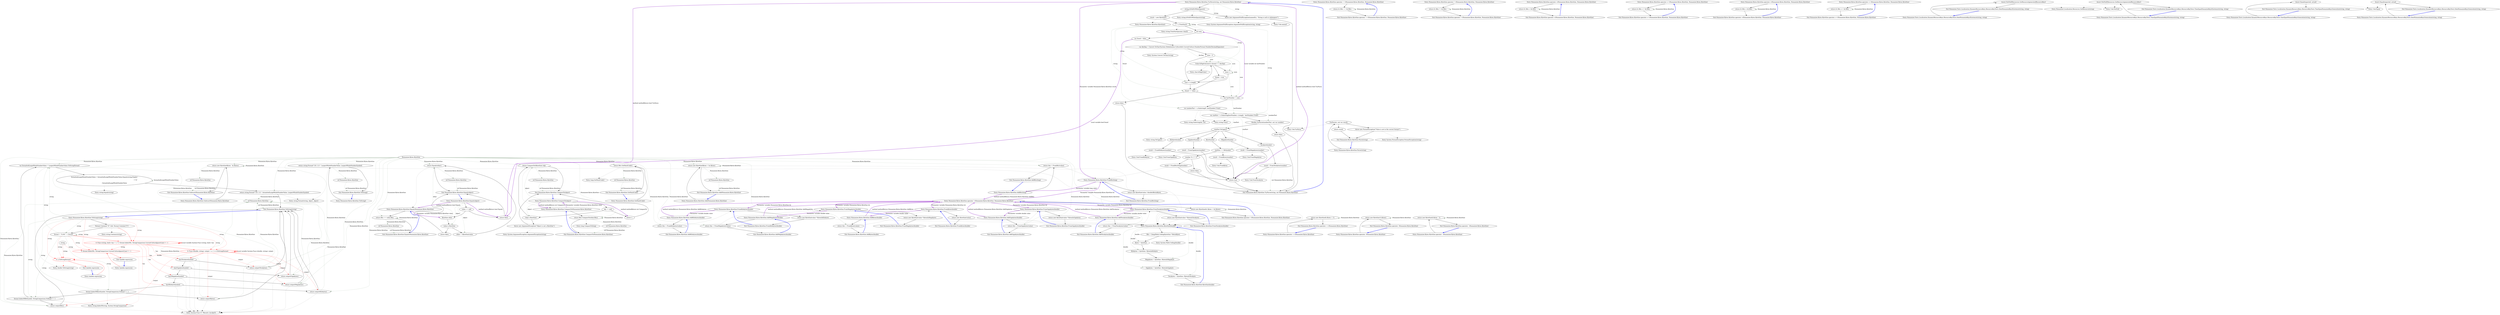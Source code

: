 digraph  {
n204 [label="Humanizer.Bytes.ByteSize", span=""];
n205 [label="ref Humanizer.Bytes.ByteSize", span=""];
n206 [label="ref Humanizer.Bytes.ByteSize", span=""];
n207 [label=string, span=""];
n208 [label="ref Humanizer.Bytes.ByteSize", span=""];
n209 [label="ref Humanizer.Bytes.ByteSize", span=""];
n210 [label="ref Humanizer.Bytes.ByteSize", span=""];
n211 [label="ref Humanizer.Bytes.ByteSize", span=""];
n212 [label="ref Humanizer.Bytes.ByteSize", span=""];
n213 [label="ref Humanizer.Bytes.ByteSize", span=""];
n214 [label="ref Humanizer.Bytes.ByteSize", span=""];
n0 [cluster="Humanizer.Bytes.ByteSize.ByteSize(double)", label="Entry Humanizer.Bytes.ByteSize.ByteSize(double)", span="102-102"];
n1 [cluster="Humanizer.Bytes.ByteSize.ByteSize(double)", label="Bits = (long)Math.Ceiling(byteSize * BitsInByte)", span="106-106"];
n2 [cluster="Humanizer.Bytes.ByteSize.ByteSize(double)", label="Bytes = byteSize", span="108-108"];
n3 [cluster="Humanizer.Bytes.ByteSize.ByteSize(double)", label="Kilobytes = byteSize / BytesInKilobyte", span="109-109"];
n4 [cluster="Humanizer.Bytes.ByteSize.ByteSize(double)", label="Megabytes = byteSize / BytesInMegabyte", span="110-110"];
n5 [cluster="Humanizer.Bytes.ByteSize.ByteSize(double)", label="Gigabytes = byteSize / BytesInGigabyte", span="111-111"];
n6 [cluster="Humanizer.Bytes.ByteSize.ByteSize(double)", label="Terabytes = byteSize / BytesInTerabyte", span="112-112"];
n8 [cluster="System.Math.Ceiling(double)", label="Entry System.Math.Ceiling(double)", span="0-0"];
n7 [cluster="Humanizer.Bytes.ByteSize.ByteSize(double)", label="Exit Humanizer.Bytes.ByteSize.ByteSize(double)", span="102-102"];
n9 [cluster="Humanizer.Bytes.ByteSize.FromBits(long)", label="Entry Humanizer.Bytes.ByteSize.FromBits(long)", span="115-115"];
n10 [cluster="Humanizer.Bytes.ByteSize.FromBits(long)", label="return new ByteSize(value / (double)BitsInByte);", span="117-117"];
n11 [cluster="Humanizer.Bytes.ByteSize.FromBits(long)", label="Exit Humanizer.Bytes.ByteSize.FromBits(long)", span="115-115"];
n12 [cluster="Humanizer.Bytes.ByteSize.FromBytes(double)", label="Entry Humanizer.Bytes.ByteSize.FromBytes(double)", span="120-120"];
n13 [cluster="Humanizer.Bytes.ByteSize.FromBytes(double)", label="return new ByteSize(value);", span="122-122"];
n14 [cluster="Humanizer.Bytes.ByteSize.FromBytes(double)", label="Exit Humanizer.Bytes.ByteSize.FromBytes(double)", span="120-120"];
n15 [cluster="Humanizer.Bytes.ByteSize.FromKilobytes(double)", label="Entry Humanizer.Bytes.ByteSize.FromKilobytes(double)", span="125-125"];
n16 [cluster="Humanizer.Bytes.ByteSize.FromKilobytes(double)", label="return new ByteSize(value * BytesInKilobyte);", span="127-127"];
n17 [cluster="Humanizer.Bytes.ByteSize.FromKilobytes(double)", label="Exit Humanizer.Bytes.ByteSize.FromKilobytes(double)", span="125-125"];
n18 [cluster="Humanizer.Bytes.ByteSize.FromMegabytes(double)", label="Entry Humanizer.Bytes.ByteSize.FromMegabytes(double)", span="130-130"];
n19 [cluster="Humanizer.Bytes.ByteSize.FromMegabytes(double)", label="return new ByteSize(value * BytesInMegabyte);", span="132-132"];
n20 [cluster="Humanizer.Bytes.ByteSize.FromMegabytes(double)", label="Exit Humanizer.Bytes.ByteSize.FromMegabytes(double)", span="130-130"];
n21 [cluster="Humanizer.Bytes.ByteSize.FromGigabytes(double)", label="Entry Humanizer.Bytes.ByteSize.FromGigabytes(double)", span="135-135"];
n22 [cluster="Humanizer.Bytes.ByteSize.FromGigabytes(double)", label="return new ByteSize(value * BytesInGigabyte);", span="137-137"];
n23 [cluster="Humanizer.Bytes.ByteSize.FromGigabytes(double)", label="Exit Humanizer.Bytes.ByteSize.FromGigabytes(double)", span="135-135"];
n24 [cluster="Humanizer.Bytes.ByteSize.FromTerabytes(double)", label="Entry Humanizer.Bytes.ByteSize.FromTerabytes(double)", span="140-140"];
n25 [cluster="Humanizer.Bytes.ByteSize.FromTerabytes(double)", label="return new ByteSize(value * BytesInTerabyte);", span="142-142"];
n26 [cluster="Humanizer.Bytes.ByteSize.FromTerabytes(double)", label="Exit Humanizer.Bytes.ByteSize.FromTerabytes(double)", span="140-140"];
n27 [cluster="Humanizer.Bytes.ByteSize.ToString()", label="Entry Humanizer.Bytes.ByteSize.ToString()", span="151-151"];
n28 [cluster="Humanizer.Bytes.ByteSize.ToString()", label="return string.Format(''{0} {1}'', LargestWholeNumberValue, LargestWholeNumberSymbol);", span="153-153"];
n29 [cluster="Humanizer.Bytes.ByteSize.ToString()", label="Exit Humanizer.Bytes.ByteSize.ToString()", span="151-151"];
n30 [cluster="string.Format(string, object, object)", label="Entry string.Format(string, object, object)", span="0-0"];
n31 [cluster="Humanizer.Bytes.ByteSize.ToString(string)", label="Entry Humanizer.Bytes.ByteSize.ToString(string)", span="156-156"];
n32 [cluster="Humanizer.Bytes.ByteSize.ToString(string)", label="!format.Contains(''#'') && !format.Contains(''0'')", span="158-158"];
n33 [cluster="Humanizer.Bytes.ByteSize.ToString(string)", label="format = ''0.## '' + format", span="159-159"];
n34 [cluster="Humanizer.Bytes.ByteSize.ToString(string)", color=red, community=0, label="0: Func<string, bool> has = s => format.IndexOf(s, StringComparison.CurrentCultureIgnoreCase) != -1", span="161-161"];
n58 [cluster="lambda expression", color=red, community=0, label="0: format.IndexOf(s, StringComparison.CurrentCultureIgnoreCase) != -1", span="161-161"];
n35 [cluster="Humanizer.Bytes.ByteSize.ToString(string)", color=red, community=0, label="0: Func<double, string> output = n => n.ToString(format)", span="162-162"];
n61 [cluster="lambda expression", color=red, community=0, label="0: n.ToString(format)", span="162-162"];
n44 [cluster="Humanizer.Bytes.ByteSize.ToString(string)", label="format.IndexOf(ByteSymbol, StringComparison.Ordinal) != -1", span="174-174"];
n46 [cluster="Humanizer.Bytes.ByteSize.ToString(string)", label="format.IndexOf(BitSymbol, StringComparison.Ordinal) != -1", span="177-177"];
n48 [cluster="Humanizer.Bytes.ByteSize.ToString(string)", label="var formattedLargeWholeNumberValue = LargestWholeNumberValue.ToString(format)", span="180-180"];
n52 [cluster="string.Contains(string)", label="Entry string.Contains(string)", span="0-0"];
n36 [cluster="Humanizer.Bytes.ByteSize.ToString(string)", label="has(TerabyteSymbol)", span="164-164"];
n38 [cluster="Humanizer.Bytes.ByteSize.ToString(string)", label="has(GigabyteSymbol)", span="166-166"];
n40 [cluster="Humanizer.Bytes.ByteSize.ToString(string)", label="has(MegabyteSymbol)", span="168-168"];
n42 [cluster="Humanizer.Bytes.ByteSize.ToString(string)", label="has(KilobyteSymbol)", span="170-170"];
n37 [cluster="Humanizer.Bytes.ByteSize.ToString(string)", label="return output(Terabytes);", span="165-165"];
n39 [cluster="Humanizer.Bytes.ByteSize.ToString(string)", label="return output(Gigabytes);", span="167-167"];
n41 [cluster="Humanizer.Bytes.ByteSize.ToString(string)", label="return output(Megabytes);", span="169-169"];
n43 [cluster="Humanizer.Bytes.ByteSize.ToString(string)", label="return output(Kilobytes);", span="171-171"];
n45 [cluster="Humanizer.Bytes.ByteSize.ToString(string)", label="return output(Bytes);", span="175-175"];
n47 [cluster="Humanizer.Bytes.ByteSize.ToString(string)", label="return output(Bits);", span="178-178"];
n53 [cluster="System.Func<T, TResult>.Invoke(T)", label="Entry System.Func<T, TResult>.Invoke(T)", span="0-0"];
n54 [cluster="string.IndexOf(string, System.StringComparison)", label="Entry string.IndexOf(string, System.StringComparison)", span="0-0"];
n49 [cluster="Humanizer.Bytes.ByteSize.ToString(string)", label="formattedLargeWholeNumberValue = formattedLargeWholeNumberValue.Equals(string.Empty)\r\n                                              ? ''0''\r\n                                              : formattedLargeWholeNumberValue", span="182-184"];
n55 [cluster="double.ToString(string)", label="Entry double.ToString(string)", span="0-0"];
n50 [cluster="Humanizer.Bytes.ByteSize.ToString(string)", label="return string.Format(''{0} {1}'', formattedLargeWholeNumberValue, LargestWholeNumberSymbol);", span="186-186"];
n56 [cluster="string.Equals(string)", label="Entry string.Equals(string)", span="0-0"];
n51 [cluster="Humanizer.Bytes.ByteSize.ToString(string)", label="Exit Humanizer.Bytes.ByteSize.ToString(string)", span="156-156"];
n57 [cluster="lambda expression", label="Entry lambda expression", span="161-161"];
n59 [cluster="lambda expression", label="Exit lambda expression", span="161-161"];
n60 [cluster="lambda expression", label="Entry lambda expression", span="162-162"];
n62 [cluster="lambda expression", label="Exit lambda expression", span="162-162"];
n63 [cluster="Humanizer.Bytes.ByteSize.Equals(object)", label="Entry Humanizer.Bytes.ByteSize.Equals(object)", span="189-189"];
n64 [cluster="Humanizer.Bytes.ByteSize.Equals(object)", label="value == null", span="191-191"];
n67 [cluster="Humanizer.Bytes.ByteSize.Equals(object)", label="value is ByteSize", span="195-195"];
n68 [cluster="Humanizer.Bytes.ByteSize.Equals(object)", label="other = (ByteSize)value", span="196-196"];
n65 [cluster="Humanizer.Bytes.ByteSize.Equals(object)", label="return false;", span="192-192"];
n66 [cluster="Humanizer.Bytes.ByteSize.Equals(object)", label="ByteSize other", span="194-194"];
n70 [cluster="Humanizer.Bytes.ByteSize.Equals(object)", label="return Equals(other);", span="200-200"];
n69 [cluster="Humanizer.Bytes.ByteSize.Equals(object)", label="return false;", span="198-198"];
n71 [cluster="Humanizer.Bytes.ByteSize.Equals(object)", label="Exit Humanizer.Bytes.ByteSize.Equals(object)", span="189-189"];
n72 [cluster="Humanizer.Bytes.ByteSize.Equals(Humanizer.Bytes.ByteSize)", label="Entry Humanizer.Bytes.ByteSize.Equals(Humanizer.Bytes.ByteSize)", span="203-203"];
n73 [cluster="Humanizer.Bytes.ByteSize.Equals(Humanizer.Bytes.ByteSize)", label="return Bits == value.Bits;", span="205-205"];
n74 [cluster="Humanizer.Bytes.ByteSize.Equals(Humanizer.Bytes.ByteSize)", label="Exit Humanizer.Bytes.ByteSize.Equals(Humanizer.Bytes.ByteSize)", span="203-203"];
n75 [cluster="Humanizer.Bytes.ByteSize.GetHashCode()", label="Entry Humanizer.Bytes.ByteSize.GetHashCode()", span="208-208"];
n76 [cluster="Humanizer.Bytes.ByteSize.GetHashCode()", label="return Bits.GetHashCode();", span="210-210"];
n77 [cluster="Humanizer.Bytes.ByteSize.GetHashCode()", label="Exit Humanizer.Bytes.ByteSize.GetHashCode()", span="208-208"];
n78 [cluster="long.GetHashCode()", label="Entry long.GetHashCode()", span="0-0"];
n79 [cluster="Humanizer.Bytes.ByteSize.CompareTo(object)", label="Entry Humanizer.Bytes.ByteSize.CompareTo(object)", span="213-213"];
n80 [cluster="Humanizer.Bytes.ByteSize.CompareTo(object)", label="obj == null", span="215-215"];
n82 [cluster="Humanizer.Bytes.ByteSize.CompareTo(object)", label="!(obj is ByteSize)", span="218-218"];
n84 [cluster="Humanizer.Bytes.ByteSize.CompareTo(object)", label="return CompareTo((ByteSize) obj);", span="221-221"];
n81 [cluster="Humanizer.Bytes.ByteSize.CompareTo(object)", label="return 1;", span="216-216"];
n83 [cluster="Humanizer.Bytes.ByteSize.CompareTo(object)", label="throw new ArgumentException(''Object is not a ByteSize'');", span="219-219"];
n85 [cluster="Humanizer.Bytes.ByteSize.CompareTo(object)", label="Exit Humanizer.Bytes.ByteSize.CompareTo(object)", span="213-213"];
n87 [cluster="Humanizer.Bytes.ByteSize.CompareTo(Humanizer.Bytes.ByteSize)", label="Entry Humanizer.Bytes.ByteSize.CompareTo(Humanizer.Bytes.ByteSize)", span="224-224"];
n86 [cluster="System.ArgumentException.ArgumentException(string)", label="Entry System.ArgumentException.ArgumentException(string)", span="0-0"];
n88 [cluster="Humanizer.Bytes.ByteSize.CompareTo(Humanizer.Bytes.ByteSize)", label="return Bits.CompareTo(other.Bits);", span="226-226"];
n89 [cluster="Humanizer.Bytes.ByteSize.CompareTo(Humanizer.Bytes.ByteSize)", label="Exit Humanizer.Bytes.ByteSize.CompareTo(Humanizer.Bytes.ByteSize)", span="224-224"];
n90 [cluster="long.CompareTo(long)", label="Entry long.CompareTo(long)", span="0-0"];
n91 [cluster="Humanizer.Bytes.ByteSize.Add(Humanizer.Bytes.ByteSize)", label="Entry Humanizer.Bytes.ByteSize.Add(Humanizer.Bytes.ByteSize)", span="229-229"];
n92 [cluster="Humanizer.Bytes.ByteSize.Add(Humanizer.Bytes.ByteSize)", label="return new ByteSize(Bytes + bs.Bytes);", span="231-231"];
n93 [cluster="Humanizer.Bytes.ByteSize.Add(Humanizer.Bytes.ByteSize)", label="Exit Humanizer.Bytes.ByteSize.Add(Humanizer.Bytes.ByteSize)", span="229-229"];
n94 [cluster="Humanizer.Bytes.ByteSize.AddBits(long)", label="Entry Humanizer.Bytes.ByteSize.AddBits(long)", span="234-234"];
n95 [cluster="Humanizer.Bytes.ByteSize.AddBits(long)", label="return this + FromBits(value);", span="236-236"];
n96 [cluster="Humanizer.Bytes.ByteSize.AddBits(long)", label="Exit Humanizer.Bytes.ByteSize.AddBits(long)", span="234-234"];
n97 [cluster="Humanizer.Bytes.ByteSize.AddBytes(double)", label="Entry Humanizer.Bytes.ByteSize.AddBytes(double)", span="239-239"];
n98 [cluster="Humanizer.Bytes.ByteSize.AddBytes(double)", label="return this + FromBytes(value);", span="241-241"];
n99 [cluster="Humanizer.Bytes.ByteSize.AddBytes(double)", label="Exit Humanizer.Bytes.ByteSize.AddBytes(double)", span="239-239"];
n100 [cluster="Humanizer.Bytes.ByteSize.AddKilobytes(double)", label="Entry Humanizer.Bytes.ByteSize.AddKilobytes(double)", span="244-244"];
n101 [cluster="Humanizer.Bytes.ByteSize.AddKilobytes(double)", label="return this + FromKilobytes(value);", span="246-246"];
n102 [cluster="Humanizer.Bytes.ByteSize.AddKilobytes(double)", label="Exit Humanizer.Bytes.ByteSize.AddKilobytes(double)", span="244-244"];
n103 [cluster="Humanizer.Bytes.ByteSize.AddMegabytes(double)", label="Entry Humanizer.Bytes.ByteSize.AddMegabytes(double)", span="249-249"];
n104 [cluster="Humanizer.Bytes.ByteSize.AddMegabytes(double)", label="return this + FromMegabytes(value);", span="251-251"];
n105 [cluster="Humanizer.Bytes.ByteSize.AddMegabytes(double)", label="Exit Humanizer.Bytes.ByteSize.AddMegabytes(double)", span="249-249"];
n106 [cluster="Humanizer.Bytes.ByteSize.AddGigabytes(double)", label="Entry Humanizer.Bytes.ByteSize.AddGigabytes(double)", span="254-254"];
n107 [cluster="Humanizer.Bytes.ByteSize.AddGigabytes(double)", label="return this + FromGigabytes(value);", span="256-256"];
n108 [cluster="Humanizer.Bytes.ByteSize.AddGigabytes(double)", label="Exit Humanizer.Bytes.ByteSize.AddGigabytes(double)", span="254-254"];
n109 [cluster="Humanizer.Bytes.ByteSize.AddTerabytes(double)", label="Entry Humanizer.Bytes.ByteSize.AddTerabytes(double)", span="259-259"];
n110 [cluster="Humanizer.Bytes.ByteSize.AddTerabytes(double)", label="return this + FromTerabytes(value);", span="261-261"];
n111 [cluster="Humanizer.Bytes.ByteSize.AddTerabytes(double)", label="Exit Humanizer.Bytes.ByteSize.AddTerabytes(double)", span="259-259"];
n112 [cluster="Humanizer.Bytes.ByteSize.Subtract(Humanizer.Bytes.ByteSize)", label="Entry Humanizer.Bytes.ByteSize.Subtract(Humanizer.Bytes.ByteSize)", span="264-264"];
n113 [cluster="Humanizer.Bytes.ByteSize.Subtract(Humanizer.Bytes.ByteSize)", label="return new ByteSize(Bytes - bs.Bytes);", span="266-266"];
n114 [cluster="Humanizer.Bytes.ByteSize.Subtract(Humanizer.Bytes.ByteSize)", label="Exit Humanizer.Bytes.ByteSize.Subtract(Humanizer.Bytes.ByteSize)", span="264-264"];
n115 [cluster="Humanizer.Bytes.ByteSize.operator +(Humanizer.Bytes.ByteSize, Humanizer.Bytes.ByteSize)", label="Entry Humanizer.Bytes.ByteSize.operator +(Humanizer.Bytes.ByteSize, Humanizer.Bytes.ByteSize)", span="269-269"];
n116 [cluster="Humanizer.Bytes.ByteSize.operator +(Humanizer.Bytes.ByteSize, Humanizer.Bytes.ByteSize)", label="return new ByteSize(b1.Bytes + b2.Bytes);", span="271-271"];
n117 [cluster="Humanizer.Bytes.ByteSize.operator +(Humanizer.Bytes.ByteSize, Humanizer.Bytes.ByteSize)", label="Exit Humanizer.Bytes.ByteSize.operator +(Humanizer.Bytes.ByteSize, Humanizer.Bytes.ByteSize)", span="269-269"];
n118 [cluster="Humanizer.Bytes.ByteSize.operator ++(Humanizer.Bytes.ByteSize)", label="Entry Humanizer.Bytes.ByteSize.operator ++(Humanizer.Bytes.ByteSize)", span="274-274"];
n119 [cluster="Humanizer.Bytes.ByteSize.operator ++(Humanizer.Bytes.ByteSize)", label="return new ByteSize(b.Bytes + 1);", span="276-276"];
n120 [cluster="Humanizer.Bytes.ByteSize.operator ++(Humanizer.Bytes.ByteSize)", label="Exit Humanizer.Bytes.ByteSize.operator ++(Humanizer.Bytes.ByteSize)", span="274-274"];
n121 [cluster="Humanizer.Bytes.ByteSize.operator -(Humanizer.Bytes.ByteSize)", label="Entry Humanizer.Bytes.ByteSize.operator -(Humanizer.Bytes.ByteSize)", span="279-279"];
n122 [cluster="Humanizer.Bytes.ByteSize.operator -(Humanizer.Bytes.ByteSize)", label="return new ByteSize(-b.Bytes);", span="281-281"];
n123 [cluster="Humanizer.Bytes.ByteSize.operator -(Humanizer.Bytes.ByteSize)", label="Exit Humanizer.Bytes.ByteSize.operator -(Humanizer.Bytes.ByteSize)", span="279-279"];
n124 [cluster="Humanizer.Bytes.ByteSize.operator --(Humanizer.Bytes.ByteSize)", label="Entry Humanizer.Bytes.ByteSize.operator --(Humanizer.Bytes.ByteSize)", span="284-284"];
n125 [cluster="Humanizer.Bytes.ByteSize.operator --(Humanizer.Bytes.ByteSize)", label="return new ByteSize(b.Bytes - 1);", span="286-286"];
n126 [cluster="Humanizer.Bytes.ByteSize.operator --(Humanizer.Bytes.ByteSize)", label="Exit Humanizer.Bytes.ByteSize.operator --(Humanizer.Bytes.ByteSize)", span="284-284"];
n127 [cluster="Humanizer.Bytes.ByteSize.operator ==(Humanizer.Bytes.ByteSize, Humanizer.Bytes.ByteSize)", label="Entry Humanizer.Bytes.ByteSize.operator ==(Humanizer.Bytes.ByteSize, Humanizer.Bytes.ByteSize)", span="289-289"];
n128 [cluster="Humanizer.Bytes.ByteSize.operator ==(Humanizer.Bytes.ByteSize, Humanizer.Bytes.ByteSize)", label="return b1.Bits == b2.Bits;", span="291-291"];
n129 [cluster="Humanizer.Bytes.ByteSize.operator ==(Humanizer.Bytes.ByteSize, Humanizer.Bytes.ByteSize)", label="Exit Humanizer.Bytes.ByteSize.operator ==(Humanizer.Bytes.ByteSize, Humanizer.Bytes.ByteSize)", span="289-289"];
n130 [cluster="Humanizer.Bytes.ByteSize.operator !=(Humanizer.Bytes.ByteSize, Humanizer.Bytes.ByteSize)", label="Entry Humanizer.Bytes.ByteSize.operator !=(Humanizer.Bytes.ByteSize, Humanizer.Bytes.ByteSize)", span="294-294"];
n131 [cluster="Humanizer.Bytes.ByteSize.operator !=(Humanizer.Bytes.ByteSize, Humanizer.Bytes.ByteSize)", label="return b1.Bits != b2.Bits;", span="296-296"];
n132 [cluster="Humanizer.Bytes.ByteSize.operator !=(Humanizer.Bytes.ByteSize, Humanizer.Bytes.ByteSize)", label="Exit Humanizer.Bytes.ByteSize.operator !=(Humanizer.Bytes.ByteSize, Humanizer.Bytes.ByteSize)", span="294-294"];
n133 [cluster="Humanizer.Bytes.ByteSize.operator <(Humanizer.Bytes.ByteSize, Humanizer.Bytes.ByteSize)", label="Entry Humanizer.Bytes.ByteSize.operator <(Humanizer.Bytes.ByteSize, Humanizer.Bytes.ByteSize)", span="299-299"];
n134 [cluster="Humanizer.Bytes.ByteSize.operator <(Humanizer.Bytes.ByteSize, Humanizer.Bytes.ByteSize)", label="return b1.Bits < b2.Bits;", span="301-301"];
n135 [cluster="Humanizer.Bytes.ByteSize.operator <(Humanizer.Bytes.ByteSize, Humanizer.Bytes.ByteSize)", label="Exit Humanizer.Bytes.ByteSize.operator <(Humanizer.Bytes.ByteSize, Humanizer.Bytes.ByteSize)", span="299-299"];
n136 [cluster="Humanizer.Bytes.ByteSize.operator <=(Humanizer.Bytes.ByteSize, Humanizer.Bytes.ByteSize)", label="Entry Humanizer.Bytes.ByteSize.operator <=(Humanizer.Bytes.ByteSize, Humanizer.Bytes.ByteSize)", span="304-304"];
n137 [cluster="Humanizer.Bytes.ByteSize.operator <=(Humanizer.Bytes.ByteSize, Humanizer.Bytes.ByteSize)", label="return b1.Bits <= b2.Bits;", span="306-306"];
n138 [cluster="Humanizer.Bytes.ByteSize.operator <=(Humanizer.Bytes.ByteSize, Humanizer.Bytes.ByteSize)", label="Exit Humanizer.Bytes.ByteSize.operator <=(Humanizer.Bytes.ByteSize, Humanizer.Bytes.ByteSize)", span="304-304"];
n139 [cluster="Humanizer.Bytes.ByteSize.operator >(Humanizer.Bytes.ByteSize, Humanizer.Bytes.ByteSize)", label="Entry Humanizer.Bytes.ByteSize.operator >(Humanizer.Bytes.ByteSize, Humanizer.Bytes.ByteSize)", span="309-309"];
n140 [cluster="Humanizer.Bytes.ByteSize.operator >(Humanizer.Bytes.ByteSize, Humanizer.Bytes.ByteSize)", label="return b1.Bits > b2.Bits;", span="311-311"];
n141 [cluster="Humanizer.Bytes.ByteSize.operator >(Humanizer.Bytes.ByteSize, Humanizer.Bytes.ByteSize)", label="Exit Humanizer.Bytes.ByteSize.operator >(Humanizer.Bytes.ByteSize, Humanizer.Bytes.ByteSize)", span="309-309"];
n142 [cluster="Humanizer.Bytes.ByteSize.operator >=(Humanizer.Bytes.ByteSize, Humanizer.Bytes.ByteSize)", label="Entry Humanizer.Bytes.ByteSize.operator >=(Humanizer.Bytes.ByteSize, Humanizer.Bytes.ByteSize)", span="314-314"];
n143 [cluster="Humanizer.Bytes.ByteSize.operator >=(Humanizer.Bytes.ByteSize, Humanizer.Bytes.ByteSize)", label="return b1.Bits >= b2.Bits;", span="316-316"];
n144 [cluster="Humanizer.Bytes.ByteSize.operator >=(Humanizer.Bytes.ByteSize, Humanizer.Bytes.ByteSize)", label="Exit Humanizer.Bytes.ByteSize.operator >=(Humanizer.Bytes.ByteSize, Humanizer.Bytes.ByteSize)", span="314-314"];
n145 [cluster="Humanizer.Bytes.ByteSize.TryParse(string, out Humanizer.Bytes.ByteSize)", label="Entry Humanizer.Bytes.ByteSize.TryParse(string, out Humanizer.Bytes.ByteSize)", span="319-319"];
n146 [cluster="Humanizer.Bytes.ByteSize.TryParse(string, out Humanizer.Bytes.ByteSize)", label="string.IsNullOrWhiteSpace(s)", span="322-322"];
n147 [cluster="Humanizer.Bytes.ByteSize.TryParse(string, out Humanizer.Bytes.ByteSize)", label="throw new ArgumentNullException(nameof(s), ''String is null or whitespace'');", span="323-323"];
n149 [cluster="Humanizer.Bytes.ByteSize.TryParse(string, out Humanizer.Bytes.ByteSize)", label="s = s.TrimStart()", span="329-329"];
n148 [cluster="Humanizer.Bytes.ByteSize.TryParse(string, out Humanizer.Bytes.ByteSize)", label="result = new ByteSize()", span="326-326"];
n182 [cluster="string.IsNullOrWhiteSpace(string)", label="Entry string.IsNullOrWhiteSpace(string)", span="0-0"];
n185 [cluster="Humanizer.Bytes.ByteSize.ByteSize()", label="Entry Humanizer.Bytes.ByteSize.ByteSize()", span="30-30"];
n150 [cluster="Humanizer.Bytes.ByteSize.TryParse(string, out Humanizer.Bytes.ByteSize)", label="int num", span="331-331"];
n186 [cluster="string.TrimStart(params char[])", label="Entry string.TrimStart(params char[])", span="0-0"];
n154 [cluster="Humanizer.Bytes.ByteSize.TryParse(string, out Humanizer.Bytes.ByteSize)", label="num < s.Length", span="338-338"];
n155 [cluster="Humanizer.Bytes.ByteSize.TryParse(string, out Humanizer.Bytes.ByteSize)", label="!(char.IsDigit(s[num]) || s[num] == decSep)", span="339-339"];
n161 [cluster="Humanizer.Bytes.ByteSize.TryParse(string, out Humanizer.Bytes.ByteSize)", label="var numberPart = s.Substring(0, lastNumber).Trim()", span="351-351"];
n162 [cluster="Humanizer.Bytes.ByteSize.TryParse(string, out Humanizer.Bytes.ByteSize)", label="var sizePart = s.Substring(lastNumber, s.Length - lastNumber).Trim()", span="352-352"];
n151 [cluster="Humanizer.Bytes.ByteSize.TryParse(string, out Humanizer.Bytes.ByteSize)", label="var found = false", span="332-332"];
n152 [cluster="Humanizer.Bytes.ByteSize.TryParse(string, out Humanizer.Bytes.ByteSize)", label="var decSep = Convert.ToChar(System.Globalization.CultureInfo.CurrentCulture.NumberFormat.NumberDecimalSeparator)", span="335-335"];
n158 [cluster="Humanizer.Bytes.ByteSize.TryParse(string, out Humanizer.Bytes.ByteSize)", label="found == false", span="345-345"];
n153 [cluster="Humanizer.Bytes.ByteSize.TryParse(string, out Humanizer.Bytes.ByteSize)", label="num = 0", span="338-338"];
n187 [cluster="System.Convert.ToChar(string)", label="Entry System.Convert.ToChar(string)", span="0-0"];
n157 [cluster="Humanizer.Bytes.ByteSize.TryParse(string, out Humanizer.Bytes.ByteSize)", label="num++", span="338-338"];
n160 [cluster="Humanizer.Bytes.ByteSize.TryParse(string, out Humanizer.Bytes.ByteSize)", label="var lastNumber = num", span="348-348"];
n156 [cluster="Humanizer.Bytes.ByteSize.TryParse(string, out Humanizer.Bytes.ByteSize)", label="found = true", span="341-341"];
n188 [cluster="char.IsDigit(char)", label="Entry char.IsDigit(char)", span="0-0"];
n159 [cluster="Humanizer.Bytes.ByteSize.TryParse(string, out Humanizer.Bytes.ByteSize)", label="return false;", span="346-346"];
n189 [cluster="string.Substring(int, int)", label="Entry string.Substring(int, int)", span="0-0"];
n190 [cluster="string.Trim()", label="Entry string.Trim()", span="0-0"];
n163 [cluster="Humanizer.Bytes.ByteSize.TryParse(string, out Humanizer.Bytes.ByteSize)", label="!double.TryParse(numberPart, out var number)", span="355-355"];
n165 [cluster="Humanizer.Bytes.ByteSize.TryParse(string, out Humanizer.Bytes.ByteSize)", label="sizePart.ToUpper()", span="359-359"];
n167 [cluster="Humanizer.Bytes.ByteSize.TryParse(string, out Humanizer.Bytes.ByteSize)", label="sizePart == BitSymbol", span="362-362"];
n164 [cluster="Humanizer.Bytes.ByteSize.TryParse(string, out Humanizer.Bytes.ByteSize)", label="return false;", span="356-356"];
n191 [cluster="Unk.TryParse", label="Entry Unk.TryParse", span=""];
n166 [cluster="Humanizer.Bytes.ByteSize.TryParse(string, out Humanizer.Bytes.ByteSize)", label=ByteSymbol, span="361-361"];
n172 [cluster="Humanizer.Bytes.ByteSize.TryParse(string, out Humanizer.Bytes.ByteSize)", label=KilobyteSymbol, span="375-375"];
n174 [cluster="Humanizer.Bytes.ByteSize.TryParse(string, out Humanizer.Bytes.ByteSize)", label=MegabyteSymbol, span="379-379"];
n176 [cluster="Humanizer.Bytes.ByteSize.TryParse(string, out Humanizer.Bytes.ByteSize)", label=GigabyteSymbol, span="383-383"];
n178 [cluster="Humanizer.Bytes.ByteSize.TryParse(string, out Humanizer.Bytes.ByteSize)", label=TerabyteSymbol, span="387-387"];
n192 [cluster="string.ToUpper()", label="Entry string.ToUpper()", span="0-0"];
n168 [cluster="Humanizer.Bytes.ByteSize.TryParse(string, out Humanizer.Bytes.ByteSize)", label="number % 1 != 0", span="364-364"];
n171 [cluster="Humanizer.Bytes.ByteSize.TryParse(string, out Humanizer.Bytes.ByteSize)", label="result = FromBytes(number)", span="371-371"];
n169 [cluster="Humanizer.Bytes.ByteSize.TryParse(string, out Humanizer.Bytes.ByteSize)", label="return false;", span="365-365"];
n170 [cluster="Humanizer.Bytes.ByteSize.TryParse(string, out Humanizer.Bytes.ByteSize)", label="result = FromBits((long)number)", span="367-367"];
n173 [cluster="Humanizer.Bytes.ByteSize.TryParse(string, out Humanizer.Bytes.ByteSize)", label="result = FromKilobytes(number)", span="376-376"];
n175 [cluster="Humanizer.Bytes.ByteSize.TryParse(string, out Humanizer.Bytes.ByteSize)", label="result = FromMegabytes(number)", span="380-380"];
n177 [cluster="Humanizer.Bytes.ByteSize.TryParse(string, out Humanizer.Bytes.ByteSize)", label="result = FromGigabytes(number)", span="384-384"];
n179 [cluster="Humanizer.Bytes.ByteSize.TryParse(string, out Humanizer.Bytes.ByteSize)", label="result = FromTerabytes(number)", span="388-388"];
n180 [cluster="Humanizer.Bytes.ByteSize.TryParse(string, out Humanizer.Bytes.ByteSize)", label="return true;", span="392-392"];
n197 [cluster="Unk.FromTerabytes", label="Entry Unk.FromTerabytes", span=""];
n181 [cluster="Humanizer.Bytes.ByteSize.TryParse(string, out Humanizer.Bytes.ByteSize)", label="Exit Humanizer.Bytes.ByteSize.TryParse(string, out Humanizer.Bytes.ByteSize)", span="319-319"];
n195 [cluster="Unk.FromMegabytes", label="Entry Unk.FromMegabytes", span=""];
n193 [cluster="Unk.FromBytes", label="Entry Unk.FromBytes", span=""];
n194 [cluster="Unk.FromKilobytes", label="Entry Unk.FromKilobytes", span=""];
n196 [cluster="Unk.FromGigabytes", label="Entry Unk.FromGigabytes", span=""];
n183 [cluster="System.ArgumentNullException.ArgumentNullException(string, string)", label="Entry System.ArgumentNullException.ArgumentNullException(string, string)", span="0-0"];
n184 [cluster="Unk.nameof", label="Entry Unk.nameof", span=""];
n198 [cluster="Humanizer.Bytes.ByteSize.Parse(string)", label="Entry Humanizer.Bytes.ByteSize.Parse(string)", span="395-395"];
n199 [cluster="Humanizer.Bytes.ByteSize.Parse(string)", label="TryParse(s, out var result)", span="397-397"];
n200 [cluster="Humanizer.Bytes.ByteSize.Parse(string)", label="return result;", span="398-398"];
n201 [cluster="Humanizer.Bytes.ByteSize.Parse(string)", label="throw new FormatException(''Value is not in the correct format'');", span="400-400"];
n202 [cluster="Humanizer.Bytes.ByteSize.Parse(string)", label="Exit Humanizer.Bytes.ByteSize.Parse(string)", span="395-395"];
n203 [cluster="System.FormatException.FormatException(string)", label="Entry System.FormatException.FormatException(string)", span="0-0"];
m0_11 [cluster="Unk.NotNull", file="MetricNumeralExtensions.cs", label="Entry Unk.NotNull", span=""];
m0_7 [cluster="Humanizer.Tests.Localisation.DynamicResourceKeys.ResourceKeyTests.DateHumanizeKeysExistence(string, string)", file="MetricNumeralExtensions.cs", label="Entry Humanizer.Tests.Localisation.DynamicResourceKeys.ResourceKeyTests.DateHumanizeKeysExistence(string, string)", span="25-25"];
m0_8 [cluster="Humanizer.Tests.Localisation.DynamicResourceKeys.ResourceKeyTests.DateHumanizeKeysExistence(string, string)", file="MetricNumeralExtensions.cs", label="Assert.NotNull(Resources.GetResource(generatedResourceKey))", span="27-27"];
m0_9 [cluster="Humanizer.Tests.Localisation.DynamicResourceKeys.ResourceKeyTests.DateHumanizeKeysExistence(string, string)", file="MetricNumeralExtensions.cs", label="Exit Humanizer.Tests.Localisation.DynamicResourceKeys.ResourceKeyTests.DateHumanizeKeysExistence(string, string)", span="25-25"];
m0_10 [cluster="Humanizer.Localisation.Resources.GetResource(string)", file="MetricNumeralExtensions.cs", label="Entry Humanizer.Localisation.Resources.GetResource(string)", span="16-16"];
m0_3 [cluster="Unk.Equal", file="MetricNumeralExtensions.cs", label="Entry Unk.Equal", span=""];
m0_4 [cluster="Humanizer.Tests.Localisation.DynamicResourceKeys.ResourceKeyTests.TimeSpanHumanizeKeysGeneration(string, string)", file="MetricNumeralExtensions.cs", label="Entry Humanizer.Tests.Localisation.DynamicResourceKeys.ResourceKeyTests.TimeSpanHumanizeKeysGeneration(string, string)", span="18-18"];
m0_5 [cluster="Humanizer.Tests.Localisation.DynamicResourceKeys.ResourceKeyTests.TimeSpanHumanizeKeysGeneration(string, string)", file="MetricNumeralExtensions.cs", label="Assert.Equal(expected, actual)", span="20-20"];
m0_6 [cluster="Humanizer.Tests.Localisation.DynamicResourceKeys.ResourceKeyTests.TimeSpanHumanizeKeysGeneration(string, string)", file="MetricNumeralExtensions.cs", label="Exit Humanizer.Tests.Localisation.DynamicResourceKeys.ResourceKeyTests.TimeSpanHumanizeKeysGeneration(string, string)", span="18-18"];
m0_0 [cluster="Humanizer.Tests.Localisation.DynamicResourceKeys.ResourceKeyTests.DateHumanizeKeysGeneration(string, string)", file="MetricNumeralExtensions.cs", label="Entry Humanizer.Tests.Localisation.DynamicResourceKeys.ResourceKeyTests.DateHumanizeKeysGeneration(string, string)", span="11-11"];
m0_1 [cluster="Humanizer.Tests.Localisation.DynamicResourceKeys.ResourceKeyTests.DateHumanizeKeysGeneration(string, string)", file="MetricNumeralExtensions.cs", label="Assert.Equal(expected, actual)", span="13-13"];
m0_2 [cluster="Humanizer.Tests.Localisation.DynamicResourceKeys.ResourceKeyTests.DateHumanizeKeysGeneration(string, string)", file="MetricNumeralExtensions.cs", label="Exit Humanizer.Tests.Localisation.DynamicResourceKeys.ResourceKeyTests.DateHumanizeKeysGeneration(string, string)", span="11-11"];
m0_12 [cluster="Humanizer.Tests.Localisation.DynamicResourceKeys.ResourceKeyTests.TimeSpanHumanizeKeysExistence(string, string)", file="MetricNumeralExtensions.cs", label="Entry Humanizer.Tests.Localisation.DynamicResourceKeys.ResourceKeyTests.TimeSpanHumanizeKeysExistence(string, string)", span="32-32"];
m0_13 [cluster="Humanizer.Tests.Localisation.DynamicResourceKeys.ResourceKeyTests.TimeSpanHumanizeKeysExistence(string, string)", file="MetricNumeralExtensions.cs", label="Assert.NotNull(Resources.GetResource(generatedResourceKey))", span="34-34"];
m0_14 [cluster="Humanizer.Tests.Localisation.DynamicResourceKeys.ResourceKeyTests.TimeSpanHumanizeKeysExistence(string, string)", file="MetricNumeralExtensions.cs", label="Exit Humanizer.Tests.Localisation.DynamicResourceKeys.ResourceKeyTests.TimeSpanHumanizeKeysExistence(string, string)", span="32-32"];
n204 -> n28  [color=darkseagreen4, key=1, label="Humanizer.Bytes.ByteSize", style=dashed];
n204 -> n37  [color=darkseagreen4, key=1, label="Humanizer.Bytes.ByteSize", style=dashed];
n204 -> n39  [color=darkseagreen4, key=1, label="Humanizer.Bytes.ByteSize", style=dashed];
n204 -> n41  [color=darkseagreen4, key=1, label="Humanizer.Bytes.ByteSize", style=dashed];
n204 -> n43  [color=darkseagreen4, key=1, label="Humanizer.Bytes.ByteSize", style=dashed];
n204 -> n45  [color=darkseagreen4, key=1, label="Humanizer.Bytes.ByteSize", style=dashed];
n204 -> n47  [color=darkseagreen4, key=1, label="Humanizer.Bytes.ByteSize", style=dashed];
n204 -> n48  [color=darkseagreen4, key=1, label="Humanizer.Bytes.ByteSize", style=dashed];
n204 -> n50  [color=darkseagreen4, key=1, label="Humanizer.Bytes.ByteSize", style=dashed];
n204 -> n70  [color=darkseagreen4, key=1, label="Humanizer.Bytes.ByteSize", style=dashed];
n204 -> n73  [color=darkseagreen4, key=1, label="Humanizer.Bytes.ByteSize", style=dashed];
n204 -> n76  [color=darkseagreen4, key=1, label="Humanizer.Bytes.ByteSize", style=dashed];
n204 -> n84  [color=darkseagreen4, key=1, label="Humanizer.Bytes.ByteSize", style=dashed];
n204 -> n88  [color=darkseagreen4, key=1, label="Humanizer.Bytes.ByteSize", style=dashed];
n204 -> n92  [color=darkseagreen4, key=1, label="Humanizer.Bytes.ByteSize", style=dashed];
n204 -> n95  [color=darkseagreen4, key=1, label="Humanizer.Bytes.ByteSize", style=dashed];
n204 -> n98  [color=darkseagreen4, key=1, label="Humanizer.Bytes.ByteSize", style=dashed];
n204 -> n101  [color=darkseagreen4, key=1, label="Humanizer.Bytes.ByteSize", style=dashed];
n204 -> n104  [color=darkseagreen4, key=1, label="Humanizer.Bytes.ByteSize", style=dashed];
n204 -> n107  [color=darkseagreen4, key=1, label="Humanizer.Bytes.ByteSize", style=dashed];
n204 -> n110  [color=darkseagreen4, key=1, label="Humanizer.Bytes.ByteSize", style=dashed];
n204 -> n113  [color=darkseagreen4, key=1, label="Humanizer.Bytes.ByteSize", style=dashed];
n205 -> n29  [color=darkseagreen4, key=1, label="ref Humanizer.Bytes.ByteSize", style=dashed];
n206 -> n51  [color=darkseagreen4, key=1, label="ref Humanizer.Bytes.ByteSize", style=dashed];
n207 -> n58  [color=red, key=1, label=string, style=dashed];
n207 -> n61  [color=red, key=1, label=string, style=dashed];
n208 -> n71  [color=darkseagreen4, key=1, label="ref Humanizer.Bytes.ByteSize", style=dashed];
n209 -> n74  [color=darkseagreen4, key=1, label="ref Humanizer.Bytes.ByteSize", style=dashed];
n210 -> n77  [color=darkseagreen4, key=1, label="ref Humanizer.Bytes.ByteSize", style=dashed];
n211 -> n85  [color=darkseagreen4, key=1, label="ref Humanizer.Bytes.ByteSize", style=dashed];
n212 -> n89  [color=darkseagreen4, key=1, label="ref Humanizer.Bytes.ByteSize", style=dashed];
n213 -> n93  [color=darkseagreen4, key=1, label="ref Humanizer.Bytes.ByteSize", style=dashed];
n214 -> n114  [color=darkseagreen4, key=1, label="ref Humanizer.Bytes.ByteSize", style=dashed];
n0 -> n1  [key=0, style=solid];
n0 -> n2  [color=darkseagreen4, key=1, label=double, style=dashed];
n0 -> n3  [color=darkseagreen4, key=1, label=double, style=dashed];
n0 -> n4  [color=darkseagreen4, key=1, label=double, style=dashed];
n0 -> n5  [color=darkseagreen4, key=1, label=double, style=dashed];
n0 -> n6  [color=darkseagreen4, key=1, label=double, style=dashed];
n1 -> n2  [key=0, style=solid];
n1 -> n8  [key=2, style=dotted];
n2 -> n3  [key=0, style=solid];
n3 -> n4  [key=0, style=solid];
n4 -> n5  [key=0, style=solid];
n5 -> n6  [key=0, style=solid];
n6 -> n7  [key=0, style=solid];
n7 -> n0  [color=blue, key=0, style=bold];
n9 -> n10  [key=0, style=solid];
n9 -> n94  [color=darkorchid, key=3, label="Parameter variable long value", style=bold];
n10 -> n11  [key=0, style=solid];
n10 -> n0  [key=2, style=dotted];
n11 -> n9  [color=blue, key=0, style=bold];
n12 -> n13  [key=0, style=solid];
n12 -> n97  [color=darkorchid, key=3, label="Parameter variable double value", style=bold];
n13 -> n14  [key=0, style=solid];
n13 -> n0  [key=2, style=dotted];
n14 -> n12  [color=blue, key=0, style=bold];
n15 -> n16  [key=0, style=solid];
n15 -> n100  [color=darkorchid, key=3, label="Parameter variable double value", style=bold];
n16 -> n17  [key=0, style=solid];
n16 -> n0  [key=2, style=dotted];
n17 -> n15  [color=blue, key=0, style=bold];
n18 -> n19  [key=0, style=solid];
n18 -> n103  [color=darkorchid, key=3, label="Parameter variable double value", style=bold];
n19 -> n20  [key=0, style=solid];
n19 -> n0  [key=2, style=dotted];
n20 -> n18  [color=blue, key=0, style=bold];
n21 -> n22  [key=0, style=solid];
n21 -> n106  [color=darkorchid, key=3, label="Parameter variable double value", style=bold];
n22 -> n23  [key=0, style=solid];
n22 -> n0  [key=2, style=dotted];
n23 -> n21  [color=blue, key=0, style=bold];
n24 -> n25  [key=0, style=solid];
n24 -> n109  [color=darkorchid, key=3, label="Parameter variable double value", style=bold];
n25 -> n26  [key=0, style=solid];
n25 -> n0  [key=2, style=dotted];
n26 -> n24  [color=blue, key=0, style=bold];
n27 -> n28  [key=0, style=solid];
n28 -> n29  [key=0, style=solid];
n28 -> n30  [key=2, style=dotted];
n28 -> n205  [color=darkseagreen4, key=1, label="Humanizer.Bytes.ByteSize", style=dashed];
n29 -> n27  [color=blue, key=0, style=bold];
n31 -> n32  [key=0, style=solid];
n31 -> n33  [color=darkseagreen4, key=1, label=string, style=dashed];
n31 -> n34  [color=red, key=1, label=string, style=dashed];
n31 -> n58  [color=red, key=1, label=string, style=dashed];
n31 -> n35  [color=red, key=1, label=string, style=dashed];
n31 -> n61  [color=red, key=1, label=string, style=dashed];
n31 -> n44  [color=darkseagreen4, key=1, label=string, style=dashed];
n31 -> n46  [color=darkseagreen4, key=1, label=string, style=dashed];
n31 -> n48  [color=darkseagreen4, key=1, label=string, style=dashed];
n32 -> n33  [key=0, style=solid];
n32 -> n34  [color=red, key=0, style=solid];
n32 -> n52  [key=2, style=dotted];
n33 -> n34  [color=red, key=0, style=solid];
n33 -> n33  [color=darkseagreen4, key=1, label=string, style=dashed];
n33 -> n58  [color=red, key=1, label=string, style=dashed];
n33 -> n35  [color=red, key=1, label=string, style=dashed];
n33 -> n61  [color=red, key=1, label=string, style=dashed];
n33 -> n44  [color=darkseagreen4, key=1, label=string, style=dashed];
n33 -> n46  [color=darkseagreen4, key=1, label=string, style=dashed];
n33 -> n48  [color=darkseagreen4, key=1, label=string, style=dashed];
n34 -> n35  [color=red, key=0, style=solid];
n34 -> n58  [color=red, key=1, label=string, style=dashed];
n34 -> n36  [color=red, key=1, label=has, style=dashed];
n34 -> n38  [color=red, key=1, label=has, style=dashed];
n34 -> n40  [color=red, key=1, label=has, style=dashed];
n34 -> n42  [color=red, key=1, label=has, style=dashed];
n34 -> n34  [color=red, key=3, label="Local variable System.Func<string, bool> has", style=bold];
n58 -> n59  [color=red, key=0, style=solid];
n58 -> n54  [color=red, key=2, style=dotted];
n35 -> n36  [color=red, key=0, style=solid];
n35 -> n61  [color=red, key=1, label=double, style=dashed];
n35 -> n37  [color=red, key=1, label=output, style=dashed];
n35 -> n39  [color=red, key=1, label=output, style=dashed];
n35 -> n41  [color=red, key=1, label=output, style=dashed];
n35 -> n43  [color=red, key=1, label=output, style=dashed];
n35 -> n45  [color=red, key=1, label=output, style=dashed];
n35 -> n47  [color=red, key=1, label=output, style=dashed];
n35 -> n35  [color=red, key=3, label="Local variable System.Func<double, string> output", style=bold];
n61 -> n62  [color=red, key=0, style=solid];
n61 -> n55  [color=red, key=2, style=dotted];
n44 -> n45  [key=0, style=solid];
n44 -> n46  [key=0, style=solid];
n44 -> n54  [key=2, style=dotted];
n46 -> n47  [key=0, style=solid];
n46 -> n48  [key=0, style=solid];
n46 -> n54  [key=2, style=dotted];
n48 -> n49  [key=0, style=solid];
n48 -> n55  [key=2, style=dotted];
n48 -> n206  [color=darkseagreen4, key=1, label="Humanizer.Bytes.ByteSize", style=dashed];
n36 -> n37  [key=0, style=solid];
n36 -> n38  [key=0, style=solid];
n36 -> n53  [key=2, style=dotted];
n38 -> n39  [key=0, style=solid];
n38 -> n40  [key=0, style=solid];
n38 -> n53  [key=2, style=dotted];
n40 -> n41  [key=0, style=solid];
n40 -> n42  [key=0, style=solid];
n40 -> n53  [key=2, style=dotted];
n42 -> n43  [key=0, style=solid];
n42 -> n44  [key=0, style=solid];
n42 -> n53  [key=2, style=dotted];
n37 -> n51  [key=0, style=solid];
n37 -> n53  [key=2, style=dotted];
n37 -> n206  [color=darkseagreen4, key=1, label="Humanizer.Bytes.ByteSize", style=dashed];
n39 -> n51  [key=0, style=solid];
n39 -> n53  [key=2, style=dotted];
n39 -> n206  [color=darkseagreen4, key=1, label="Humanizer.Bytes.ByteSize", style=dashed];
n41 -> n51  [key=0, style=solid];
n41 -> n53  [key=2, style=dotted];
n41 -> n206  [color=darkseagreen4, key=1, label="Humanizer.Bytes.ByteSize", style=dashed];
n43 -> n51  [key=0, style=solid];
n43 -> n53  [key=2, style=dotted];
n43 -> n206  [color=darkseagreen4, key=1, label="Humanizer.Bytes.ByteSize", style=dashed];
n45 -> n51  [key=0, style=solid];
n45 -> n53  [key=2, style=dotted];
n45 -> n206  [color=darkseagreen4, key=1, label="Humanizer.Bytes.ByteSize", style=dashed];
n47 -> n51  [key=0, style=solid];
n47 -> n53  [key=2, style=dotted];
n47 -> n206  [color=darkseagreen4, key=1, label="Humanizer.Bytes.ByteSize", style=dashed];
n49 -> n50  [key=0, style=solid];
n49 -> n56  [key=2, style=dotted];
n49 -> n49  [color=darkseagreen4, key=1, label=formattedLargeWholeNumberValue, style=dashed];
n50 -> n51  [key=0, style=solid];
n50 -> n30  [key=2, style=dotted];
n50 -> n206  [color=darkseagreen4, key=1, label="Humanizer.Bytes.ByteSize", style=dashed];
n51 -> n31  [color=blue, key=0, style=bold];
n57 -> n58  [color=red, key=0, style=solid];
n59 -> n57  [color=blue, key=0, style=bold];
n60 -> n61  [color=red, key=0, style=solid];
n62 -> n60  [color=blue, key=0, style=bold];
n63 -> n64  [key=0, style=solid];
n63 -> n67  [color=darkseagreen4, key=1, label=object, style=dashed];
n63 -> n68  [color=darkseagreen4, key=1, label=object, style=dashed];
n63 -> n65  [color=darkorchid, key=3, label="method methodReturn bool Equals", style=bold];
n63 -> n72  [color=darkorchid, key=3, label="method methodReturn bool Equals", style=bold];
n64 -> n65  [key=0, style=solid];
n64 -> n66  [key=0, style=solid];
n67 -> n68  [key=0, style=solid];
n67 -> n69  [key=0, style=solid];
n68 -> n70  [key=0, style=solid];
n65 -> n71  [key=0, style=solid];
n66 -> n67  [key=0, style=solid];
n66 -> n70  [color=darkseagreen4, key=1, label=other, style=dashed];
n70 -> n71  [key=0, style=solid];
n70 -> n72  [key=2, style=dotted];
n70 -> n208  [color=darkseagreen4, key=1, label="Humanizer.Bytes.ByteSize", style=dashed];
n69 -> n71  [key=0, style=solid];
n71 -> n63  [color=blue, key=0, style=bold];
n72 -> n73  [key=0, style=solid];
n72 -> n66  [color=darkorchid, key=3, label="Parameter variable Humanizer.Bytes.ByteSize value", style=bold];
n73 -> n74  [key=0, style=solid];
n73 -> n209  [color=darkseagreen4, key=1, label="Humanizer.Bytes.ByteSize", style=dashed];
n73 -> n73  [color=darkseagreen4, key=1, label="Humanizer.Bytes.ByteSize", style=dashed];
n74 -> n72  [color=blue, key=0, style=bold];
n75 -> n76  [key=0, style=solid];
n76 -> n77  [key=0, style=solid];
n76 -> n78  [key=2, style=dotted];
n76 -> n210  [color=darkseagreen4, key=1, label="Humanizer.Bytes.ByteSize", style=dashed];
n77 -> n75  [color=blue, key=0, style=bold];
n79 -> n80  [key=0, style=solid];
n79 -> n82  [color=darkseagreen4, key=1, label=object, style=dashed];
n79 -> n84  [color=darkseagreen4, key=1, label=object, style=dashed];
n79 -> n81  [color=darkorchid, key=3, label="method methodReturn int CompareTo", style=bold];
n79 -> n87  [color=darkorchid, key=3, label="method methodReturn int CompareTo", style=bold];
n80 -> n81  [key=0, style=solid];
n80 -> n82  [key=0, style=solid];
n82 -> n83  [key=0, style=solid];
n82 -> n84  [key=0, style=solid];
n84 -> n85  [key=0, style=solid];
n84 -> n87  [key=2, style=dotted];
n84 -> n211  [color=darkseagreen4, key=1, label="Humanizer.Bytes.ByteSize", style=dashed];
n81 -> n85  [key=0, style=solid];
n83 -> n85  [key=0, style=solid];
n83 -> n86  [key=2, style=dotted];
n85 -> n79  [color=blue, key=0, style=bold];
n87 -> n88  [key=0, style=solid];
n87 -> n79  [color=darkorchid, key=3, label="Parameter variable Humanizer.Bytes.ByteSize other", style=bold];
n88 -> n89  [key=0, style=solid];
n88 -> n90  [key=2, style=dotted];
n88 -> n212  [color=darkseagreen4, key=1, label="Humanizer.Bytes.ByteSize", style=dashed];
n88 -> n88  [color=darkseagreen4, key=1, label="Humanizer.Bytes.ByteSize", style=dashed];
n89 -> n87  [color=blue, key=0, style=bold];
n91 -> n92  [key=0, style=solid];
n92 -> n93  [key=0, style=solid];
n92 -> n0  [key=2, style=dotted];
n92 -> n213  [color=darkseagreen4, key=1, label="Humanizer.Bytes.ByteSize", style=dashed];
n92 -> n92  [color=darkseagreen4, key=1, label="Humanizer.Bytes.ByteSize", style=dashed];
n93 -> n91  [color=blue, key=0, style=bold];
n94 -> n95  [key=0, style=solid];
n94 -> n115  [color=darkorchid, key=3, label="method methodReturn Humanizer.Bytes.ByteSize AddBits", style=bold];
n95 -> n96  [key=0, style=solid];
n95 -> n9  [key=2, style=dotted];
n96 -> n94  [color=blue, key=0, style=bold];
n97 -> n98  [key=0, style=solid];
n97 -> n115  [color=darkorchid, key=3, label="method methodReturn Humanizer.Bytes.ByteSize AddBytes", style=bold];
n98 -> n99  [key=0, style=solid];
n98 -> n12  [key=2, style=dotted];
n99 -> n97  [color=blue, key=0, style=bold];
n100 -> n101  [key=0, style=solid];
n100 -> n115  [color=darkorchid, key=3, label="method methodReturn Humanizer.Bytes.ByteSize AddKilobytes", style=bold];
n101 -> n102  [key=0, style=solid];
n101 -> n15  [key=2, style=dotted];
n102 -> n100  [color=blue, key=0, style=bold];
n103 -> n104  [key=0, style=solid];
n103 -> n115  [color=darkorchid, key=3, label="method methodReturn Humanizer.Bytes.ByteSize AddMegabytes", style=bold];
n104 -> n105  [key=0, style=solid];
n104 -> n18  [key=2, style=dotted];
n105 -> n103  [color=blue, key=0, style=bold];
n106 -> n107  [key=0, style=solid];
n106 -> n115  [color=darkorchid, key=3, label="method methodReturn Humanizer.Bytes.ByteSize AddGigabytes", style=bold];
n107 -> n108  [key=0, style=solid];
n107 -> n21  [key=2, style=dotted];
n108 -> n106  [color=blue, key=0, style=bold];
n109 -> n110  [key=0, style=solid];
n109 -> n115  [color=darkorchid, key=3, label="method methodReturn Humanizer.Bytes.ByteSize AddTerabytes", style=bold];
n110 -> n111  [key=0, style=solid];
n110 -> n24  [key=2, style=dotted];
n111 -> n109  [color=blue, key=0, style=bold];
n112 -> n113  [key=0, style=solid];
n113 -> n114  [key=0, style=solid];
n113 -> n0  [key=2, style=dotted];
n113 -> n214  [color=darkseagreen4, key=1, label="Humanizer.Bytes.ByteSize", style=dashed];
n113 -> n113  [color=darkseagreen4, key=1, label="Humanizer.Bytes.ByteSize", style=dashed];
n114 -> n112  [color=blue, key=0, style=bold];
n115 -> n116  [key=0, style=solid];
n115 -> n9  [color=darkorchid, key=3, label="Parameter variable Humanizer.Bytes.ByteSize b2", style=bold];
n115 -> n12  [color=darkorchid, key=3, label="Parameter variable Humanizer.Bytes.ByteSize b2", style=bold];
n115 -> n15  [color=darkorchid, key=3, label="Parameter variable Humanizer.Bytes.ByteSize b2", style=bold];
n115 -> n18  [color=darkorchid, key=3, label="Parameter variable Humanizer.Bytes.ByteSize b2", style=bold];
n115 -> n21  [color=darkorchid, key=3, label="Parameter variable Humanizer.Bytes.ByteSize b2", style=bold];
n115 -> n24  [color=darkorchid, key=3, label="Parameter variable Humanizer.Bytes.ByteSize b2", style=bold];
n116 -> n117  [key=0, style=solid];
n116 -> n0  [key=2, style=dotted];
n116 -> n116  [color=darkseagreen4, key=1, label="Humanizer.Bytes.ByteSize", style=dashed];
n117 -> n115  [color=blue, key=0, style=bold];
n118 -> n119  [key=0, style=solid];
n119 -> n120  [key=0, style=solid];
n119 -> n0  [key=2, style=dotted];
n119 -> n119  [color=darkseagreen4, key=1, label="Humanizer.Bytes.ByteSize", style=dashed];
n120 -> n118  [color=blue, key=0, style=bold];
n121 -> n122  [key=0, style=solid];
n122 -> n123  [key=0, style=solid];
n122 -> n0  [key=2, style=dotted];
n122 -> n122  [color=darkseagreen4, key=1, label="Humanizer.Bytes.ByteSize", style=dashed];
n123 -> n121  [color=blue, key=0, style=bold];
n124 -> n125  [key=0, style=solid];
n125 -> n126  [key=0, style=solid];
n125 -> n0  [key=2, style=dotted];
n125 -> n125  [color=darkseagreen4, key=1, label="Humanizer.Bytes.ByteSize", style=dashed];
n126 -> n124  [color=blue, key=0, style=bold];
n127 -> n128  [key=0, style=solid];
n128 -> n129  [key=0, style=solid];
n128 -> n128  [color=darkseagreen4, key=1, label="Humanizer.Bytes.ByteSize", style=dashed];
n129 -> n127  [color=blue, key=0, style=bold];
n130 -> n131  [key=0, style=solid];
n131 -> n132  [key=0, style=solid];
n131 -> n131  [color=darkseagreen4, key=1, label="Humanizer.Bytes.ByteSize", style=dashed];
n132 -> n130  [color=blue, key=0, style=bold];
n133 -> n134  [key=0, style=solid];
n134 -> n135  [key=0, style=solid];
n134 -> n134  [color=darkseagreen4, key=1, label="Humanizer.Bytes.ByteSize", style=dashed];
n135 -> n133  [color=blue, key=0, style=bold];
n136 -> n137  [key=0, style=solid];
n137 -> n138  [key=0, style=solid];
n137 -> n137  [color=darkseagreen4, key=1, label="Humanizer.Bytes.ByteSize", style=dashed];
n138 -> n136  [color=blue, key=0, style=bold];
n139 -> n140  [key=0, style=solid];
n140 -> n141  [key=0, style=solid];
n140 -> n140  [color=darkseagreen4, key=1, label="Humanizer.Bytes.ByteSize", style=dashed];
n141 -> n139  [color=blue, key=0, style=bold];
n142 -> n143  [key=0, style=solid];
n143 -> n144  [key=0, style=solid];
n143 -> n143  [color=darkseagreen4, key=1, label="Humanizer.Bytes.ByteSize", style=dashed];
n144 -> n142  [color=blue, key=0, style=bold];
n145 -> n146  [key=0, style=solid];
n145 -> n147  [color=darkseagreen4, key=1, label=string, style=dashed];
n145 -> n149  [color=darkseagreen4, key=1, label=string, style=dashed];
n145 -> n65  [color=darkorchid, key=3, label="method methodReturn bool TryParse", style=bold];
n145 -> n180  [color=darkorchid, key=3, label="method methodReturn bool TryParse", style=bold];
n145 -> n9  [color=darkorchid, key=3, label="Parameter variable Humanizer.Bytes.ByteSize result", style=bold];
n146 -> n147  [key=0, style=solid];
n146 -> n148  [key=0, style=solid];
n146 -> n182  [key=2, style=dotted];
n147 -> n181  [key=0, style=solid];
n147 -> n183  [key=2, style=dotted];
n147 -> n184  [key=2, style=dotted];
n149 -> n150  [key=0, style=solid];
n149 -> n186  [key=2, style=dotted];
n149 -> n149  [color=darkseagreen4, key=1, label=string, style=dashed];
n149 -> n154  [color=darkseagreen4, key=1, label=string, style=dashed];
n149 -> n155  [color=darkseagreen4, key=1, label=string, style=dashed];
n149 -> n161  [color=darkseagreen4, key=1, label=string, style=dashed];
n149 -> n162  [color=darkseagreen4, key=1, label=string, style=dashed];
n148 -> n149  [key=0, style=solid];
n148 -> n185  [key=2, style=dotted];
n150 -> n151  [key=0, style=solid];
n154 -> n155  [key=0, style=solid];
n154 -> n158  [key=0, style=solid];
n155 -> n156  [key=0, style=solid];
n155 -> n157  [key=0, style=solid];
n155 -> n188  [key=2, style=dotted];
n161 -> n162  [key=0, style=solid];
n161 -> n189  [key=2, style=dotted];
n161 -> n190  [key=2, style=dotted];
n161 -> n163  [color=darkseagreen4, key=1, label=numberPart, style=dashed];
n162 -> n163  [key=0, style=solid];
n162 -> n189  [key=2, style=dotted];
n162 -> n190  [key=2, style=dotted];
n162 -> n165  [color=darkseagreen4, key=1, label=sizePart, style=dashed];
n162 -> n167  [color=darkseagreen4, key=1, label=sizePart, style=dashed];
n151 -> n152  [key=0, style=solid];
n151 -> n158  [color=darkseagreen4, key=1, label=found, style=dashed];
n151 -> n65  [color=darkorchid, key=3, label="Local variable bool found", style=bold];
n152 -> n153  [key=0, style=solid];
n152 -> n187  [key=2, style=dotted];
n152 -> n155  [color=darkseagreen4, key=1, label=decSep, style=dashed];
n158 -> n159  [key=0, style=solid];
n158 -> n160  [key=0, style=solid];
n153 -> n154  [key=0, style=solid];
n153 -> n155  [color=darkseagreen4, key=1, label=num, style=dashed];
n153 -> n157  [color=darkseagreen4, key=1, label=num, style=dashed];
n153 -> n160  [color=darkseagreen4, key=1, label=num, style=dashed];
n157 -> n154  [key=0, style=solid];
n157 -> n157  [color=darkseagreen4, key=1, label=num, style=dashed];
n157 -> n160  [color=darkseagreen4, key=1, label=num, style=dashed];
n160 -> n161  [key=0, style=solid];
n160 -> n162  [color=darkseagreen4, key=1, label=lastNumber, style=dashed];
n160 -> n150  [color=darkorchid, key=3, label="Local variable int lastNumber", style=bold];
n156 -> n158  [key=0, style=solid];
n159 -> n181  [key=0, style=solid];
n163 -> n164  [key=0, style=solid];
n163 -> n165  [key=0, style=solid];
n163 -> n191  [key=2, style=dotted];
n165 -> n166  [key=0, style=solid];
n165 -> n172  [key=0, style=solid];
n165 -> n174  [key=0, style=solid];
n165 -> n176  [key=0, style=solid];
n165 -> n178  [key=0, style=solid];
n165 -> n192  [key=2, style=dotted];
n167 -> n168  [key=0, style=solid];
n167 -> n171  [key=0, style=solid];
n164 -> n181  [key=0, style=solid];
n166 -> n167  [key=0, style=solid];
n172 -> n173  [key=0, style=solid];
n174 -> n175  [key=0, style=solid];
n176 -> n177  [key=0, style=solid];
n178 -> n179  [key=0, style=solid];
n168 -> n169  [key=0, style=solid];
n168 -> n170  [key=0, style=solid];
n171 -> n180  [key=0, style=solid];
n171 -> n193  [key=2, style=dotted];
n169 -> n181  [key=0, style=solid];
n170 -> n180  [key=0, style=solid];
n170 -> n9  [key=2, style=dotted];
n173 -> n180  [key=0, style=solid];
n173 -> n194  [key=2, style=dotted];
n175 -> n180  [key=0, style=solid];
n175 -> n195  [key=2, style=dotted];
n177 -> n180  [key=0, style=solid];
n177 -> n196  [key=2, style=dotted];
n179 -> n180  [key=0, style=solid];
n179 -> n197  [key=2, style=dotted];
n179 -> n181  [color=darkseagreen4, key=1, label="out Humanizer.Bytes.ByteSize", style=dashed];
n180 -> n181  [key=0, style=solid];
n181 -> n145  [color=blue, key=0, style=bold];
n198 -> n199  [key=0, style=solid];
n199 -> n200  [key=0, style=solid];
n199 -> n201  [key=0, style=solid];
n199 -> n191  [key=2, style=dotted];
n200 -> n202  [key=0, style=solid];
n201 -> n202  [key=0, style=solid];
n201 -> n203  [key=2, style=dotted];
n202 -> n198  [color=blue, key=0, style=bold];
m0_7 -> m0_8  [key=0, style=solid];
m0_8 -> m0_9  [key=0, style=solid];
m0_8 -> m0_10  [key=2, style=dotted];
m0_8 -> m0_11  [key=2, style=dotted];
m0_9 -> m0_7  [color=blue, key=0, style=bold];
m0_4 -> m0_5  [key=0, style=solid];
m0_5 -> m0_6  [key=0, style=solid];
m0_5 -> m0_3  [key=2, style=dotted];
m0_6 -> m0_4  [color=blue, key=0, style=bold];
m0_0 -> m0_1  [key=0, style=solid];
m0_1 -> m0_2  [key=0, style=solid];
m0_1 -> m0_3  [key=2, style=dotted];
m0_2 -> m0_0  [color=blue, key=0, style=bold];
m0_12 -> m0_13  [key=0, style=solid];
m0_13 -> m0_14  [key=0, style=solid];
m0_13 -> m0_10  [key=2, style=dotted];
m0_13 -> m0_11  [key=2, style=dotted];
m0_14 -> m0_12  [color=blue, key=0, style=bold];
}
